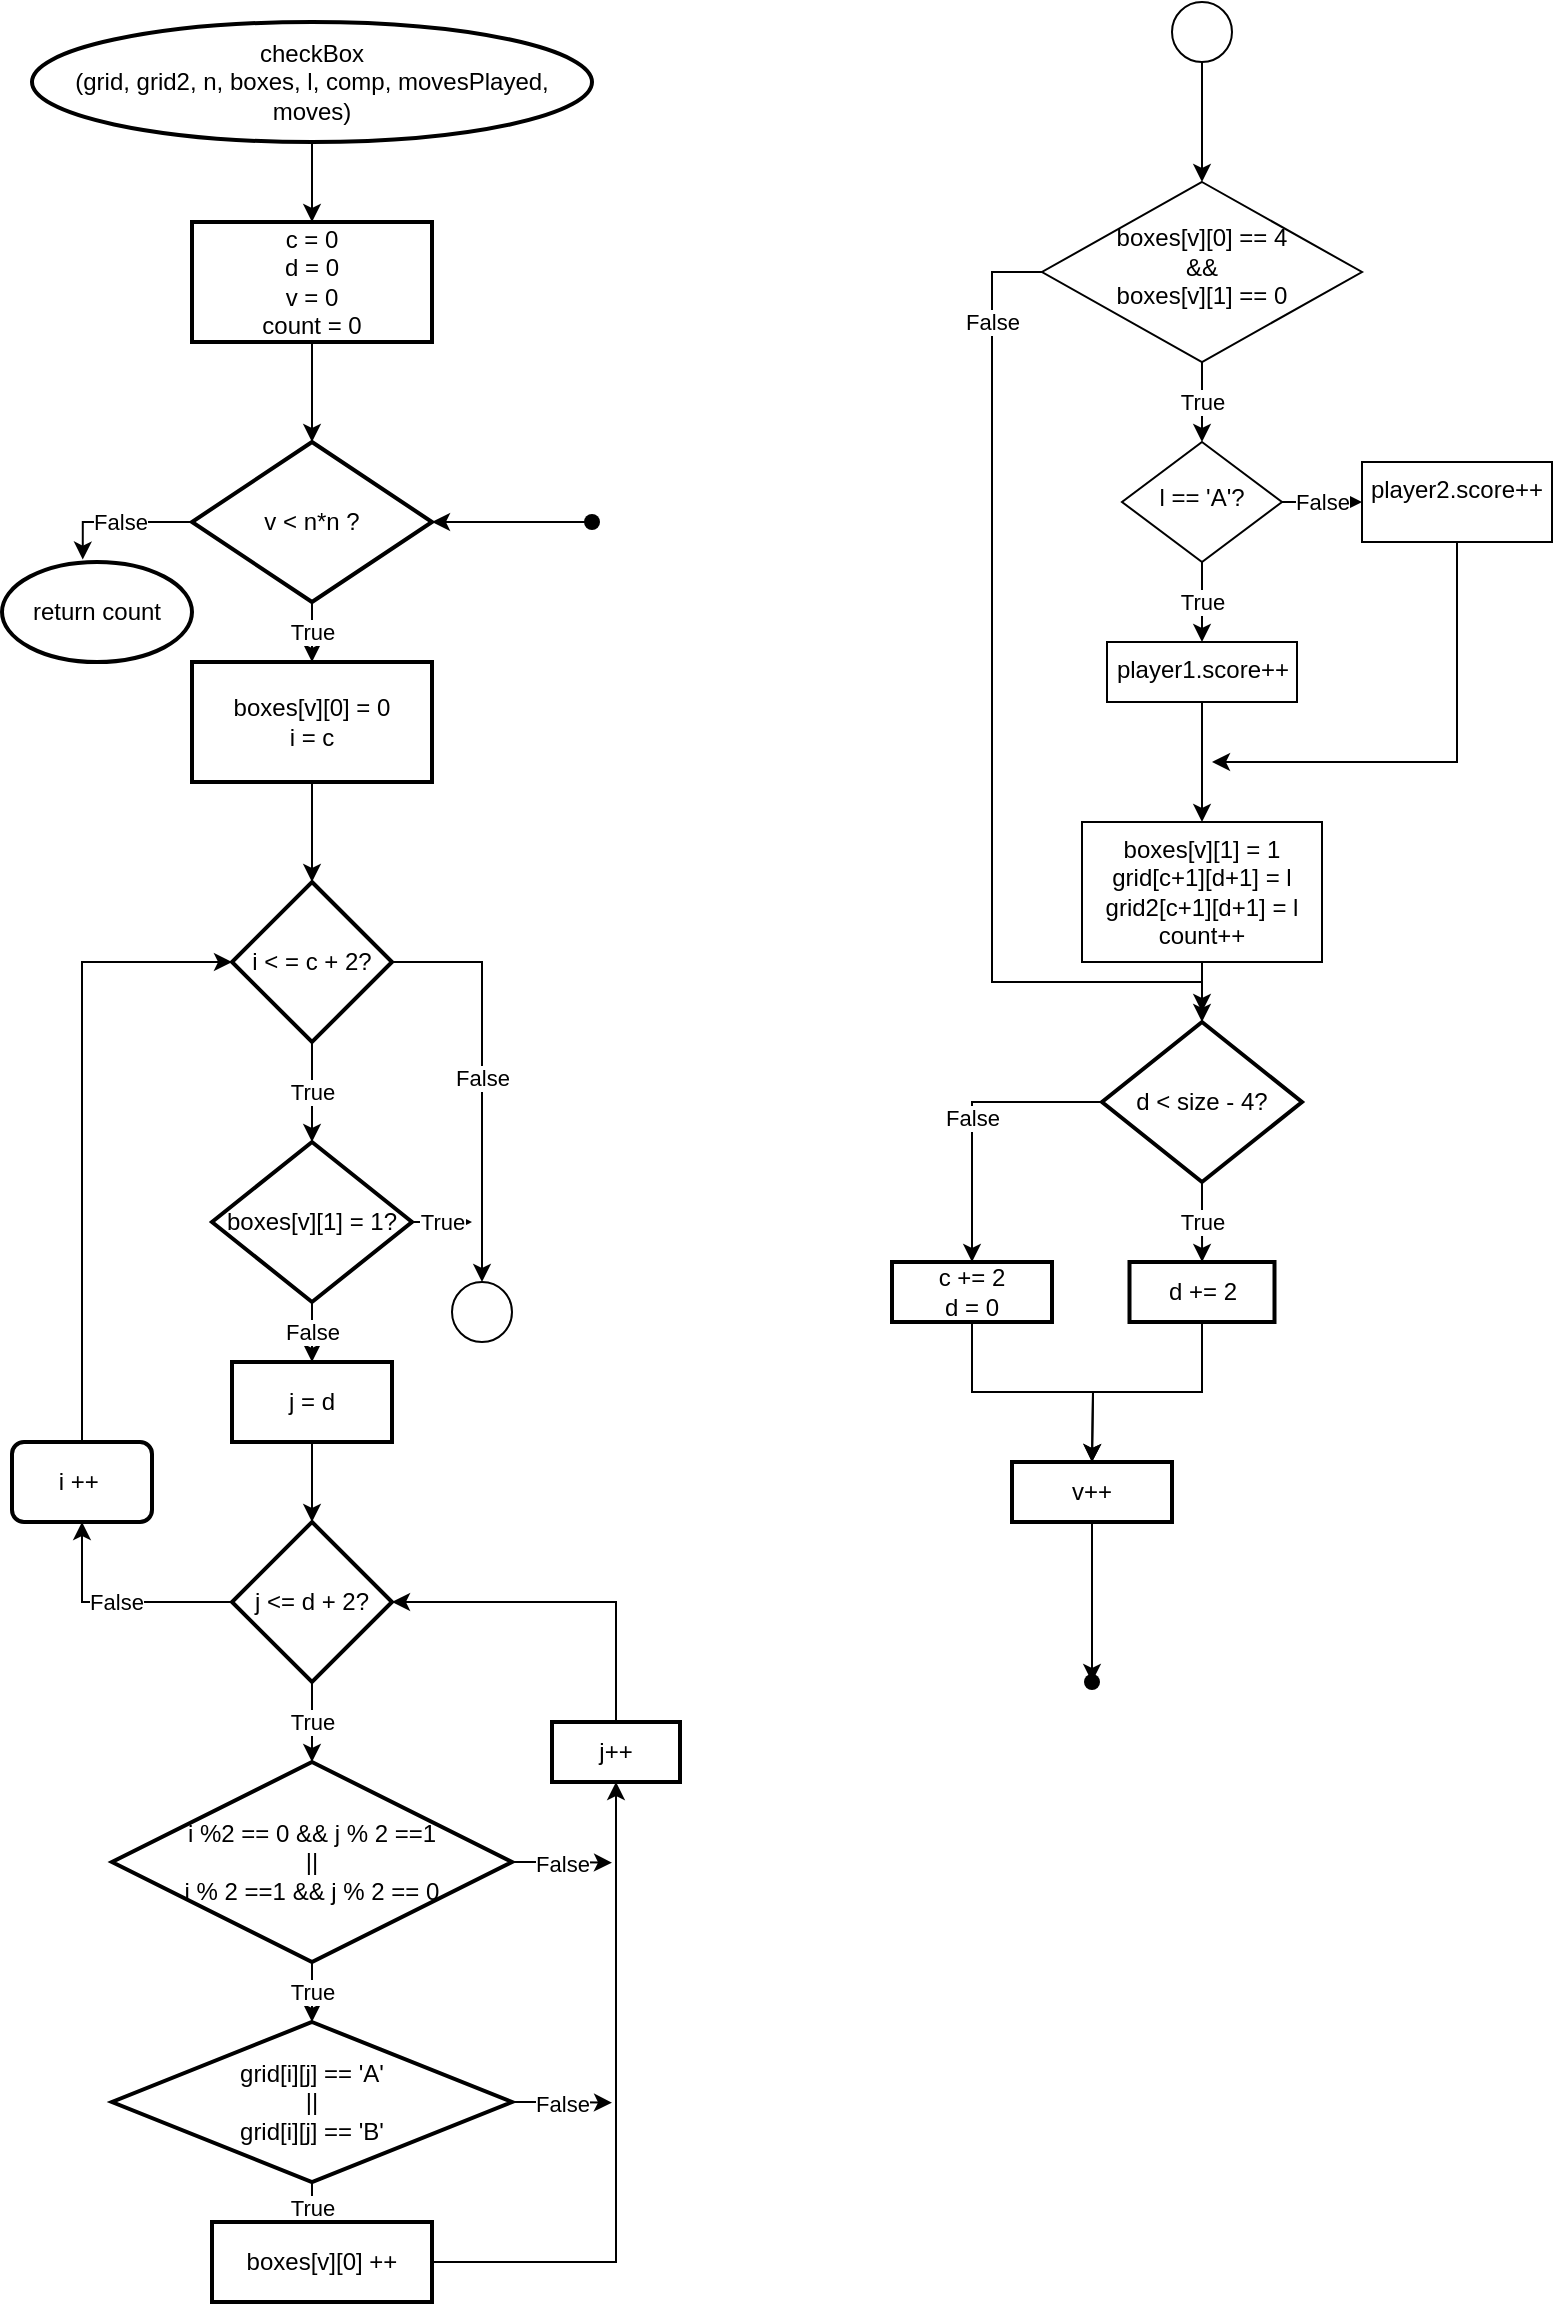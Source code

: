 <mxfile version="16.2.4" type="device"><diagram id="C5RBs43oDa-KdzZeNtuy" name="Page-1"><mxGraphModel dx="830" dy="463" grid="1" gridSize="10" guides="1" tooltips="1" connect="1" arrows="1" fold="1" page="1" pageScale="1" pageWidth="827" pageHeight="1169" math="0" shadow="0"><root><mxCell id="WIyWlLk6GJQsqaUBKTNV-0"/><mxCell id="WIyWlLk6GJQsqaUBKTNV-1" parent="WIyWlLk6GJQsqaUBKTNV-0"/><mxCell id="4tu2m1NWLYYknbUeTXgs-2" value="" style="edgeStyle=orthogonalEdgeStyle;rounded=0;orthogonalLoop=1;jettySize=auto;html=1;" edge="1" parent="WIyWlLk6GJQsqaUBKTNV-1" source="4tu2m1NWLYYknbUeTXgs-0" target="4tu2m1NWLYYknbUeTXgs-1"><mxGeometry relative="1" as="geometry"/></mxCell><mxCell id="4tu2m1NWLYYknbUeTXgs-0" value="checkBox&lt;br&gt;(grid, grid2, n, boxes, l, comp, movesPlayed, moves)" style="strokeWidth=2;html=1;shape=mxgraph.flowchart.start_1;whiteSpace=wrap;" vertex="1" parent="WIyWlLk6GJQsqaUBKTNV-1"><mxGeometry x="20" y="20" width="280" height="60" as="geometry"/></mxCell><mxCell id="4tu2m1NWLYYknbUeTXgs-4" value="" style="edgeStyle=orthogonalEdgeStyle;rounded=0;orthogonalLoop=1;jettySize=auto;html=1;" edge="1" parent="WIyWlLk6GJQsqaUBKTNV-1" source="4tu2m1NWLYYknbUeTXgs-1" target="4tu2m1NWLYYknbUeTXgs-3"><mxGeometry relative="1" as="geometry"/></mxCell><mxCell id="4tu2m1NWLYYknbUeTXgs-1" value="c = 0&lt;br&gt;d = 0&lt;br&gt;v = 0&lt;br&gt;count = 0" style="whiteSpace=wrap;html=1;strokeWidth=2;" vertex="1" parent="WIyWlLk6GJQsqaUBKTNV-1"><mxGeometry x="100" y="120" width="120" height="60" as="geometry"/></mxCell><mxCell id="4tu2m1NWLYYknbUeTXgs-6" value="True" style="edgeStyle=orthogonalEdgeStyle;rounded=0;orthogonalLoop=1;jettySize=auto;html=1;" edge="1" parent="WIyWlLk6GJQsqaUBKTNV-1" source="4tu2m1NWLYYknbUeTXgs-3" target="4tu2m1NWLYYknbUeTXgs-5"><mxGeometry relative="1" as="geometry"/></mxCell><mxCell id="4tu2m1NWLYYknbUeTXgs-78" value="False" style="edgeStyle=orthogonalEdgeStyle;rounded=0;orthogonalLoop=1;jettySize=auto;html=1;exitX=0;exitY=0.5;exitDx=0;exitDy=0;entryX=0.425;entryY=-0.024;entryDx=0;entryDy=0;entryPerimeter=0;" edge="1" parent="WIyWlLk6GJQsqaUBKTNV-1" source="4tu2m1NWLYYknbUeTXgs-3" target="4tu2m1NWLYYknbUeTXgs-76"><mxGeometry relative="1" as="geometry"/></mxCell><mxCell id="4tu2m1NWLYYknbUeTXgs-3" value="v &amp;lt; n*n ?" style="rhombus;whiteSpace=wrap;html=1;strokeWidth=2;" vertex="1" parent="WIyWlLk6GJQsqaUBKTNV-1"><mxGeometry x="100" y="230" width="120" height="80" as="geometry"/></mxCell><mxCell id="4tu2m1NWLYYknbUeTXgs-8" value="" style="edgeStyle=orthogonalEdgeStyle;rounded=0;orthogonalLoop=1;jettySize=auto;html=1;" edge="1" parent="WIyWlLk6GJQsqaUBKTNV-1" source="4tu2m1NWLYYknbUeTXgs-5" target="4tu2m1NWLYYknbUeTXgs-7"><mxGeometry relative="1" as="geometry"/></mxCell><mxCell id="4tu2m1NWLYYknbUeTXgs-5" value="boxes[v][0] = 0&lt;br&gt;i = c" style="whiteSpace=wrap;html=1;strokeWidth=2;" vertex="1" parent="WIyWlLk6GJQsqaUBKTNV-1"><mxGeometry x="100" y="340" width="120" height="60" as="geometry"/></mxCell><mxCell id="4tu2m1NWLYYknbUeTXgs-10" value="True" style="edgeStyle=orthogonalEdgeStyle;rounded=0;orthogonalLoop=1;jettySize=auto;html=1;" edge="1" parent="WIyWlLk6GJQsqaUBKTNV-1" source="4tu2m1NWLYYknbUeTXgs-7" target="4tu2m1NWLYYknbUeTXgs-9"><mxGeometry relative="1" as="geometry"/></mxCell><mxCell id="4tu2m1NWLYYknbUeTXgs-27" value="False" style="edgeStyle=orthogonalEdgeStyle;rounded=0;orthogonalLoop=1;jettySize=auto;html=1;exitX=1;exitY=0.5;exitDx=0;exitDy=0;entryX=0.5;entryY=0;entryDx=0;entryDy=0;entryPerimeter=0;" edge="1" parent="WIyWlLk6GJQsqaUBKTNV-1" source="4tu2m1NWLYYknbUeTXgs-7" target="4tu2m1NWLYYknbUeTXgs-31"><mxGeometry relative="1" as="geometry"><mxPoint x="235" y="530" as="targetPoint"/><Array as="points"><mxPoint x="245" y="490"/></Array></mxGeometry></mxCell><mxCell id="4tu2m1NWLYYknbUeTXgs-7" value="i &amp;lt; = c + 2?" style="rhombus;whiteSpace=wrap;html=1;strokeWidth=2;" vertex="1" parent="WIyWlLk6GJQsqaUBKTNV-1"><mxGeometry x="120" y="450" width="80" height="80" as="geometry"/></mxCell><mxCell id="4tu2m1NWLYYknbUeTXgs-13" value="False" style="edgeStyle=orthogonalEdgeStyle;rounded=0;orthogonalLoop=1;jettySize=auto;html=1;" edge="1" parent="WIyWlLk6GJQsqaUBKTNV-1" source="4tu2m1NWLYYknbUeTXgs-9" target="4tu2m1NWLYYknbUeTXgs-12"><mxGeometry relative="1" as="geometry"/></mxCell><mxCell id="4tu2m1NWLYYknbUeTXgs-79" value="True" style="edgeStyle=orthogonalEdgeStyle;rounded=0;orthogonalLoop=1;jettySize=auto;html=1;exitX=1;exitY=0.5;exitDx=0;exitDy=0;" edge="1" parent="WIyWlLk6GJQsqaUBKTNV-1" source="4tu2m1NWLYYknbUeTXgs-9"><mxGeometry relative="1" as="geometry"><mxPoint x="240" y="620" as="targetPoint"/></mxGeometry></mxCell><mxCell id="4tu2m1NWLYYknbUeTXgs-9" value="boxes[v][1] = 1?" style="rhombus;whiteSpace=wrap;html=1;strokeWidth=2;" vertex="1" parent="WIyWlLk6GJQsqaUBKTNV-1"><mxGeometry x="110" y="580" width="100" height="80" as="geometry"/></mxCell><mxCell id="4tu2m1NWLYYknbUeTXgs-15" value="" style="edgeStyle=orthogonalEdgeStyle;rounded=0;orthogonalLoop=1;jettySize=auto;html=1;" edge="1" parent="WIyWlLk6GJQsqaUBKTNV-1" source="4tu2m1NWLYYknbUeTXgs-12" target="4tu2m1NWLYYknbUeTXgs-14"><mxGeometry relative="1" as="geometry"/></mxCell><mxCell id="4tu2m1NWLYYknbUeTXgs-12" value="j = d" style="whiteSpace=wrap;html=1;strokeWidth=2;" vertex="1" parent="WIyWlLk6GJQsqaUBKTNV-1"><mxGeometry x="120" y="690" width="80" height="40" as="geometry"/></mxCell><mxCell id="4tu2m1NWLYYknbUeTXgs-17" value="True" style="edgeStyle=orthogonalEdgeStyle;rounded=0;orthogonalLoop=1;jettySize=auto;html=1;" edge="1" parent="WIyWlLk6GJQsqaUBKTNV-1" source="4tu2m1NWLYYknbUeTXgs-14" target="4tu2m1NWLYYknbUeTXgs-16"><mxGeometry relative="1" as="geometry"/></mxCell><mxCell id="4tu2m1NWLYYknbUeTXgs-22" value="False" style="edgeStyle=orthogonalEdgeStyle;rounded=0;orthogonalLoop=1;jettySize=auto;html=1;" edge="1" parent="WIyWlLk6GJQsqaUBKTNV-1" source="4tu2m1NWLYYknbUeTXgs-14" target="4tu2m1NWLYYknbUeTXgs-21"><mxGeometry relative="1" as="geometry"><Array as="points"><mxPoint x="45" y="810"/></Array></mxGeometry></mxCell><mxCell id="4tu2m1NWLYYknbUeTXgs-14" value="j &amp;lt;= d + 2?" style="rhombus;whiteSpace=wrap;html=1;strokeWidth=2;" vertex="1" parent="WIyWlLk6GJQsqaUBKTNV-1"><mxGeometry x="120" y="770" width="80" height="80" as="geometry"/></mxCell><mxCell id="4tu2m1NWLYYknbUeTXgs-19" value="True" style="edgeStyle=orthogonalEdgeStyle;rounded=0;orthogonalLoop=1;jettySize=auto;html=1;" edge="1" parent="WIyWlLk6GJQsqaUBKTNV-1" source="4tu2m1NWLYYknbUeTXgs-16" target="4tu2m1NWLYYknbUeTXgs-18"><mxGeometry relative="1" as="geometry"/></mxCell><mxCell id="4tu2m1NWLYYknbUeTXgs-40" value="False" style="edgeStyle=orthogonalEdgeStyle;rounded=0;orthogonalLoop=1;jettySize=auto;html=1;exitX=1;exitY=0.5;exitDx=0;exitDy=0;" edge="1" parent="WIyWlLk6GJQsqaUBKTNV-1" source="4tu2m1NWLYYknbUeTXgs-16"><mxGeometry relative="1" as="geometry"><mxPoint x="310" y="940.333" as="targetPoint"/></mxGeometry></mxCell><mxCell id="4tu2m1NWLYYknbUeTXgs-16" value="i %2 == 0 &amp;amp;&amp;amp; j % 2 ==1&lt;br&gt;||&lt;br&gt;i % 2 ==1 &amp;amp;&amp;amp; j % 2 == 0" style="rhombus;whiteSpace=wrap;html=1;strokeWidth=2;" vertex="1" parent="WIyWlLk6GJQsqaUBKTNV-1"><mxGeometry x="60" y="890" width="200" height="100" as="geometry"/></mxCell><mxCell id="4tu2m1NWLYYknbUeTXgs-30" value="True" style="edgeStyle=orthogonalEdgeStyle;rounded=0;orthogonalLoop=1;jettySize=auto;html=1;" edge="1" parent="WIyWlLk6GJQsqaUBKTNV-1" source="4tu2m1NWLYYknbUeTXgs-18" target="4tu2m1NWLYYknbUeTXgs-29"><mxGeometry relative="1" as="geometry"/></mxCell><mxCell id="4tu2m1NWLYYknbUeTXgs-39" value="False" style="edgeStyle=orthogonalEdgeStyle;rounded=0;orthogonalLoop=1;jettySize=auto;html=1;exitX=1;exitY=0.5;exitDx=0;exitDy=0;" edge="1" parent="WIyWlLk6GJQsqaUBKTNV-1" source="4tu2m1NWLYYknbUeTXgs-18"><mxGeometry relative="1" as="geometry"><mxPoint x="310" y="1060.333" as="targetPoint"/></mxGeometry></mxCell><mxCell id="4tu2m1NWLYYknbUeTXgs-18" value="grid[i][j] == 'A'&lt;br&gt;||&lt;br&gt;grid[i][j] == 'B'" style="rhombus;whiteSpace=wrap;html=1;strokeWidth=2;" vertex="1" parent="WIyWlLk6GJQsqaUBKTNV-1"><mxGeometry x="60" y="1020" width="200" height="80" as="geometry"/></mxCell><mxCell id="4tu2m1NWLYYknbUeTXgs-23" style="edgeStyle=orthogonalEdgeStyle;rounded=0;orthogonalLoop=1;jettySize=auto;html=1;exitX=0.5;exitY=0;exitDx=0;exitDy=0;entryX=0;entryY=0.5;entryDx=0;entryDy=0;" edge="1" parent="WIyWlLk6GJQsqaUBKTNV-1" source="4tu2m1NWLYYknbUeTXgs-21" target="4tu2m1NWLYYknbUeTXgs-7"><mxGeometry relative="1" as="geometry"><mxPoint x="60" y="550" as="targetPoint"/><Array as="points"><mxPoint x="45" y="490"/></Array></mxGeometry></mxCell><mxCell id="4tu2m1NWLYYknbUeTXgs-21" value="i ++&amp;nbsp;" style="rounded=1;whiteSpace=wrap;html=1;strokeWidth=2;" vertex="1" parent="WIyWlLk6GJQsqaUBKTNV-1"><mxGeometry x="10" y="730" width="70" height="40" as="geometry"/></mxCell><mxCell id="4tu2m1NWLYYknbUeTXgs-35" style="edgeStyle=orthogonalEdgeStyle;rounded=0;orthogonalLoop=1;jettySize=auto;html=1;exitX=1;exitY=0.5;exitDx=0;exitDy=0;entryX=0.5;entryY=1;entryDx=0;entryDy=0;" edge="1" parent="WIyWlLk6GJQsqaUBKTNV-1" source="4tu2m1NWLYYknbUeTXgs-29" target="4tu2m1NWLYYknbUeTXgs-36"><mxGeometry relative="1" as="geometry"><mxPoint x="310" y="960" as="targetPoint"/><Array as="points"><mxPoint x="312" y="1140"/></Array></mxGeometry></mxCell><mxCell id="4tu2m1NWLYYknbUeTXgs-29" value="boxes[v][0] ++" style="whiteSpace=wrap;html=1;strokeWidth=2;" vertex="1" parent="WIyWlLk6GJQsqaUBKTNV-1"><mxGeometry x="110" y="1120" width="110" height="40" as="geometry"/></mxCell><mxCell id="4tu2m1NWLYYknbUeTXgs-31" value="" style="verticalLabelPosition=bottom;verticalAlign=top;html=1;shape=mxgraph.flowchart.on-page_reference;" vertex="1" parent="WIyWlLk6GJQsqaUBKTNV-1"><mxGeometry x="230" y="650" width="30" height="30" as="geometry"/></mxCell><mxCell id="4tu2m1NWLYYknbUeTXgs-38" style="edgeStyle=orthogonalEdgeStyle;rounded=0;orthogonalLoop=1;jettySize=auto;html=1;exitX=0.5;exitY=0;exitDx=0;exitDy=0;entryX=1;entryY=0.5;entryDx=0;entryDy=0;" edge="1" parent="WIyWlLk6GJQsqaUBKTNV-1" source="4tu2m1NWLYYknbUeTXgs-36" target="4tu2m1NWLYYknbUeTXgs-14"><mxGeometry relative="1" as="geometry"/></mxCell><mxCell id="4tu2m1NWLYYknbUeTXgs-36" value="j++" style="whiteSpace=wrap;html=1;strokeWidth=2;" vertex="1" parent="WIyWlLk6GJQsqaUBKTNV-1"><mxGeometry x="280" y="870" width="64" height="30" as="geometry"/></mxCell><mxCell id="4tu2m1NWLYYknbUeTXgs-44" value="" style="edgeStyle=orthogonalEdgeStyle;rounded=0;orthogonalLoop=1;jettySize=auto;html=1;" edge="1" parent="WIyWlLk6GJQsqaUBKTNV-1" source="4tu2m1NWLYYknbUeTXgs-42" target="4tu2m1NWLYYknbUeTXgs-43"><mxGeometry relative="1" as="geometry"/></mxCell><mxCell id="4tu2m1NWLYYknbUeTXgs-42" value="" style="verticalLabelPosition=bottom;verticalAlign=top;html=1;shape=mxgraph.flowchart.on-page_reference;" vertex="1" parent="WIyWlLk6GJQsqaUBKTNV-1"><mxGeometry x="590" y="10" width="30" height="30" as="geometry"/></mxCell><mxCell id="4tu2m1NWLYYknbUeTXgs-48" value="True" style="edgeStyle=orthogonalEdgeStyle;rounded=0;orthogonalLoop=1;jettySize=auto;html=1;" edge="1" parent="WIyWlLk6GJQsqaUBKTNV-1" source="4tu2m1NWLYYknbUeTXgs-43" target="4tu2m1NWLYYknbUeTXgs-47"><mxGeometry relative="1" as="geometry"/></mxCell><mxCell id="4tu2m1NWLYYknbUeTXgs-62" value="False" style="edgeStyle=orthogonalEdgeStyle;rounded=0;orthogonalLoop=1;jettySize=auto;html=1;" edge="1" parent="WIyWlLk6GJQsqaUBKTNV-1" source="4tu2m1NWLYYknbUeTXgs-43"><mxGeometry x="-0.8" relative="1" as="geometry"><mxPoint x="605" y="515" as="targetPoint"/><Array as="points"><mxPoint x="500" y="145"/><mxPoint x="500" y="500"/><mxPoint x="605" y="500"/></Array><mxPoint as="offset"/></mxGeometry></mxCell><mxCell id="4tu2m1NWLYYknbUeTXgs-43" value="&lt;br&gt;boxes[v][0] == 4&lt;br&gt;&amp;amp;&amp;amp;&lt;br&gt;boxes[v][1] == 0" style="rhombus;whiteSpace=wrap;html=1;verticalAlign=top;" vertex="1" parent="WIyWlLk6GJQsqaUBKTNV-1"><mxGeometry x="525" y="100" width="160" height="90" as="geometry"/></mxCell><mxCell id="4tu2m1NWLYYknbUeTXgs-50" value="True" style="edgeStyle=orthogonalEdgeStyle;rounded=0;orthogonalLoop=1;jettySize=auto;html=1;" edge="1" parent="WIyWlLk6GJQsqaUBKTNV-1" source="4tu2m1NWLYYknbUeTXgs-47" target="4tu2m1NWLYYknbUeTXgs-49"><mxGeometry relative="1" as="geometry"/></mxCell><mxCell id="4tu2m1NWLYYknbUeTXgs-52" value="False" style="edgeStyle=orthogonalEdgeStyle;rounded=0;orthogonalLoop=1;jettySize=auto;html=1;" edge="1" parent="WIyWlLk6GJQsqaUBKTNV-1" source="4tu2m1NWLYYknbUeTXgs-47" target="4tu2m1NWLYYknbUeTXgs-51"><mxGeometry relative="1" as="geometry"/></mxCell><mxCell id="4tu2m1NWLYYknbUeTXgs-47" value="&lt;br&gt;l == 'A'?" style="rhombus;whiteSpace=wrap;html=1;verticalAlign=top;" vertex="1" parent="WIyWlLk6GJQsqaUBKTNV-1"><mxGeometry x="565" y="230" width="80" height="60" as="geometry"/></mxCell><mxCell id="4tu2m1NWLYYknbUeTXgs-53" style="edgeStyle=orthogonalEdgeStyle;rounded=0;orthogonalLoop=1;jettySize=auto;html=1;exitX=0.5;exitY=1;exitDx=0;exitDy=0;" edge="1" parent="WIyWlLk6GJQsqaUBKTNV-1" source="4tu2m1NWLYYknbUeTXgs-49"><mxGeometry relative="1" as="geometry"><mxPoint x="605" y="420" as="targetPoint"/><Array as="points"><mxPoint x="605" y="370"/><mxPoint x="605" y="370"/></Array></mxGeometry></mxCell><mxCell id="4tu2m1NWLYYknbUeTXgs-49" value="player1.score++" style="whiteSpace=wrap;html=1;verticalAlign=top;" vertex="1" parent="WIyWlLk6GJQsqaUBKTNV-1"><mxGeometry x="557.5" y="330" width="95" height="30" as="geometry"/></mxCell><mxCell id="4tu2m1NWLYYknbUeTXgs-55" style="edgeStyle=orthogonalEdgeStyle;rounded=0;orthogonalLoop=1;jettySize=auto;html=1;exitX=0.5;exitY=1;exitDx=0;exitDy=0;" edge="1" parent="WIyWlLk6GJQsqaUBKTNV-1" source="4tu2m1NWLYYknbUeTXgs-51"><mxGeometry relative="1" as="geometry"><mxPoint x="610" y="390" as="targetPoint"/><Array as="points"><mxPoint x="733" y="390"/></Array></mxGeometry></mxCell><mxCell id="4tu2m1NWLYYknbUeTXgs-51" value="player2.score++" style="whiteSpace=wrap;html=1;verticalAlign=top;" vertex="1" parent="WIyWlLk6GJQsqaUBKTNV-1"><mxGeometry x="685" y="240" width="95" height="40" as="geometry"/></mxCell><mxCell id="4tu2m1NWLYYknbUeTXgs-71" style="edgeStyle=orthogonalEdgeStyle;rounded=0;orthogonalLoop=1;jettySize=auto;html=1;exitX=0.5;exitY=1;exitDx=0;exitDy=0;entryX=0.5;entryY=0;entryDx=0;entryDy=0;entryPerimeter=0;" edge="1" parent="WIyWlLk6GJQsqaUBKTNV-1" source="4tu2m1NWLYYknbUeTXgs-56" target="4tu2m1NWLYYknbUeTXgs-63"><mxGeometry relative="1" as="geometry"><mxPoint x="605" y="510" as="targetPoint"/></mxGeometry></mxCell><mxCell id="4tu2m1NWLYYknbUeTXgs-56" value="boxes[v][1] = 1&lt;br&gt;grid[c+1][d+1] = l&lt;br&gt;grid2[c+1][d+1] = l&lt;br&gt;count++" style="whiteSpace=wrap;html=1;verticalAlign=top;" vertex="1" parent="WIyWlLk6GJQsqaUBKTNV-1"><mxGeometry x="545" y="420" width="120" height="70" as="geometry"/></mxCell><mxCell id="4tu2m1NWLYYknbUeTXgs-65" value="True" style="edgeStyle=orthogonalEdgeStyle;rounded=0;orthogonalLoop=1;jettySize=auto;html=1;" edge="1" parent="WIyWlLk6GJQsqaUBKTNV-1" source="4tu2m1NWLYYknbUeTXgs-63" target="4tu2m1NWLYYknbUeTXgs-64"><mxGeometry relative="1" as="geometry"/></mxCell><mxCell id="4tu2m1NWLYYknbUeTXgs-67" value="False" style="edgeStyle=orthogonalEdgeStyle;rounded=0;orthogonalLoop=1;jettySize=auto;html=1;" edge="1" parent="WIyWlLk6GJQsqaUBKTNV-1" source="4tu2m1NWLYYknbUeTXgs-63" target="4tu2m1NWLYYknbUeTXgs-66"><mxGeometry relative="1" as="geometry"/></mxCell><mxCell id="4tu2m1NWLYYknbUeTXgs-63" value="d &amp;lt; size - 4?" style="strokeWidth=2;html=1;shape=mxgraph.flowchart.decision;whiteSpace=wrap;" vertex="1" parent="WIyWlLk6GJQsqaUBKTNV-1"><mxGeometry x="555" y="520" width="100" height="80" as="geometry"/></mxCell><mxCell id="4tu2m1NWLYYknbUeTXgs-69" style="edgeStyle=orthogonalEdgeStyle;rounded=0;orthogonalLoop=1;jettySize=auto;html=1;exitX=0.5;exitY=1;exitDx=0;exitDy=0;" edge="1" parent="WIyWlLk6GJQsqaUBKTNV-1" source="4tu2m1NWLYYknbUeTXgs-64"><mxGeometry relative="1" as="geometry"><mxPoint x="550" y="740" as="targetPoint"/></mxGeometry></mxCell><mxCell id="4tu2m1NWLYYknbUeTXgs-64" value="d += 2" style="whiteSpace=wrap;html=1;strokeWidth=2;" vertex="1" parent="WIyWlLk6GJQsqaUBKTNV-1"><mxGeometry x="568.75" y="640" width="72.5" height="30" as="geometry"/></mxCell><mxCell id="4tu2m1NWLYYknbUeTXgs-68" style="edgeStyle=orthogonalEdgeStyle;rounded=0;orthogonalLoop=1;jettySize=auto;html=1;exitX=0.5;exitY=1;exitDx=0;exitDy=0;" edge="1" parent="WIyWlLk6GJQsqaUBKTNV-1" source="4tu2m1NWLYYknbUeTXgs-66"><mxGeometry relative="1" as="geometry"><mxPoint x="550" y="740" as="targetPoint"/></mxGeometry></mxCell><mxCell id="4tu2m1NWLYYknbUeTXgs-66" value="c += 2&lt;br&gt;d = 0" style="whiteSpace=wrap;html=1;strokeWidth=2;" vertex="1" parent="WIyWlLk6GJQsqaUBKTNV-1"><mxGeometry x="450" y="640" width="80" height="30" as="geometry"/></mxCell><mxCell id="4tu2m1NWLYYknbUeTXgs-87" value="" style="edgeStyle=orthogonalEdgeStyle;rounded=0;orthogonalLoop=1;jettySize=auto;html=1;" edge="1" parent="WIyWlLk6GJQsqaUBKTNV-1" source="4tu2m1NWLYYknbUeTXgs-72" target="4tu2m1NWLYYknbUeTXgs-86"><mxGeometry relative="1" as="geometry"/></mxCell><mxCell id="4tu2m1NWLYYknbUeTXgs-72" value="v++" style="whiteSpace=wrap;html=1;strokeWidth=2;" vertex="1" parent="WIyWlLk6GJQsqaUBKTNV-1"><mxGeometry x="510" y="740" width="80" height="30" as="geometry"/></mxCell><mxCell id="4tu2m1NWLYYknbUeTXgs-76" value="return count" style="ellipse;whiteSpace=wrap;html=1;strokeWidth=2;" vertex="1" parent="WIyWlLk6GJQsqaUBKTNV-1"><mxGeometry x="5" y="290" width="95" height="50" as="geometry"/></mxCell><mxCell id="4tu2m1NWLYYknbUeTXgs-83" value="" style="edgeStyle=orthogonalEdgeStyle;rounded=0;orthogonalLoop=1;jettySize=auto;html=1;" edge="1" parent="WIyWlLk6GJQsqaUBKTNV-1" source="4tu2m1NWLYYknbUeTXgs-81" target="4tu2m1NWLYYknbUeTXgs-3"><mxGeometry relative="1" as="geometry"/></mxCell><mxCell id="4tu2m1NWLYYknbUeTXgs-81" value="" style="shape=waypoint;sketch=0;size=6;pointerEvents=1;points=[];fillColor=default;resizable=0;rotatable=0;perimeter=centerPerimeter;snapToPoint=1;strokeWidth=2;" vertex="1" parent="WIyWlLk6GJQsqaUBKTNV-1"><mxGeometry x="280" y="250" width="40" height="40" as="geometry"/></mxCell><mxCell id="4tu2m1NWLYYknbUeTXgs-86" value="" style="shape=waypoint;sketch=0;size=6;pointerEvents=1;points=[];fillColor=default;resizable=0;rotatable=0;perimeter=centerPerimeter;snapToPoint=1;strokeWidth=2;" vertex="1" parent="WIyWlLk6GJQsqaUBKTNV-1"><mxGeometry x="530" y="830" width="40" height="40" as="geometry"/></mxCell></root></mxGraphModel></diagram></mxfile>